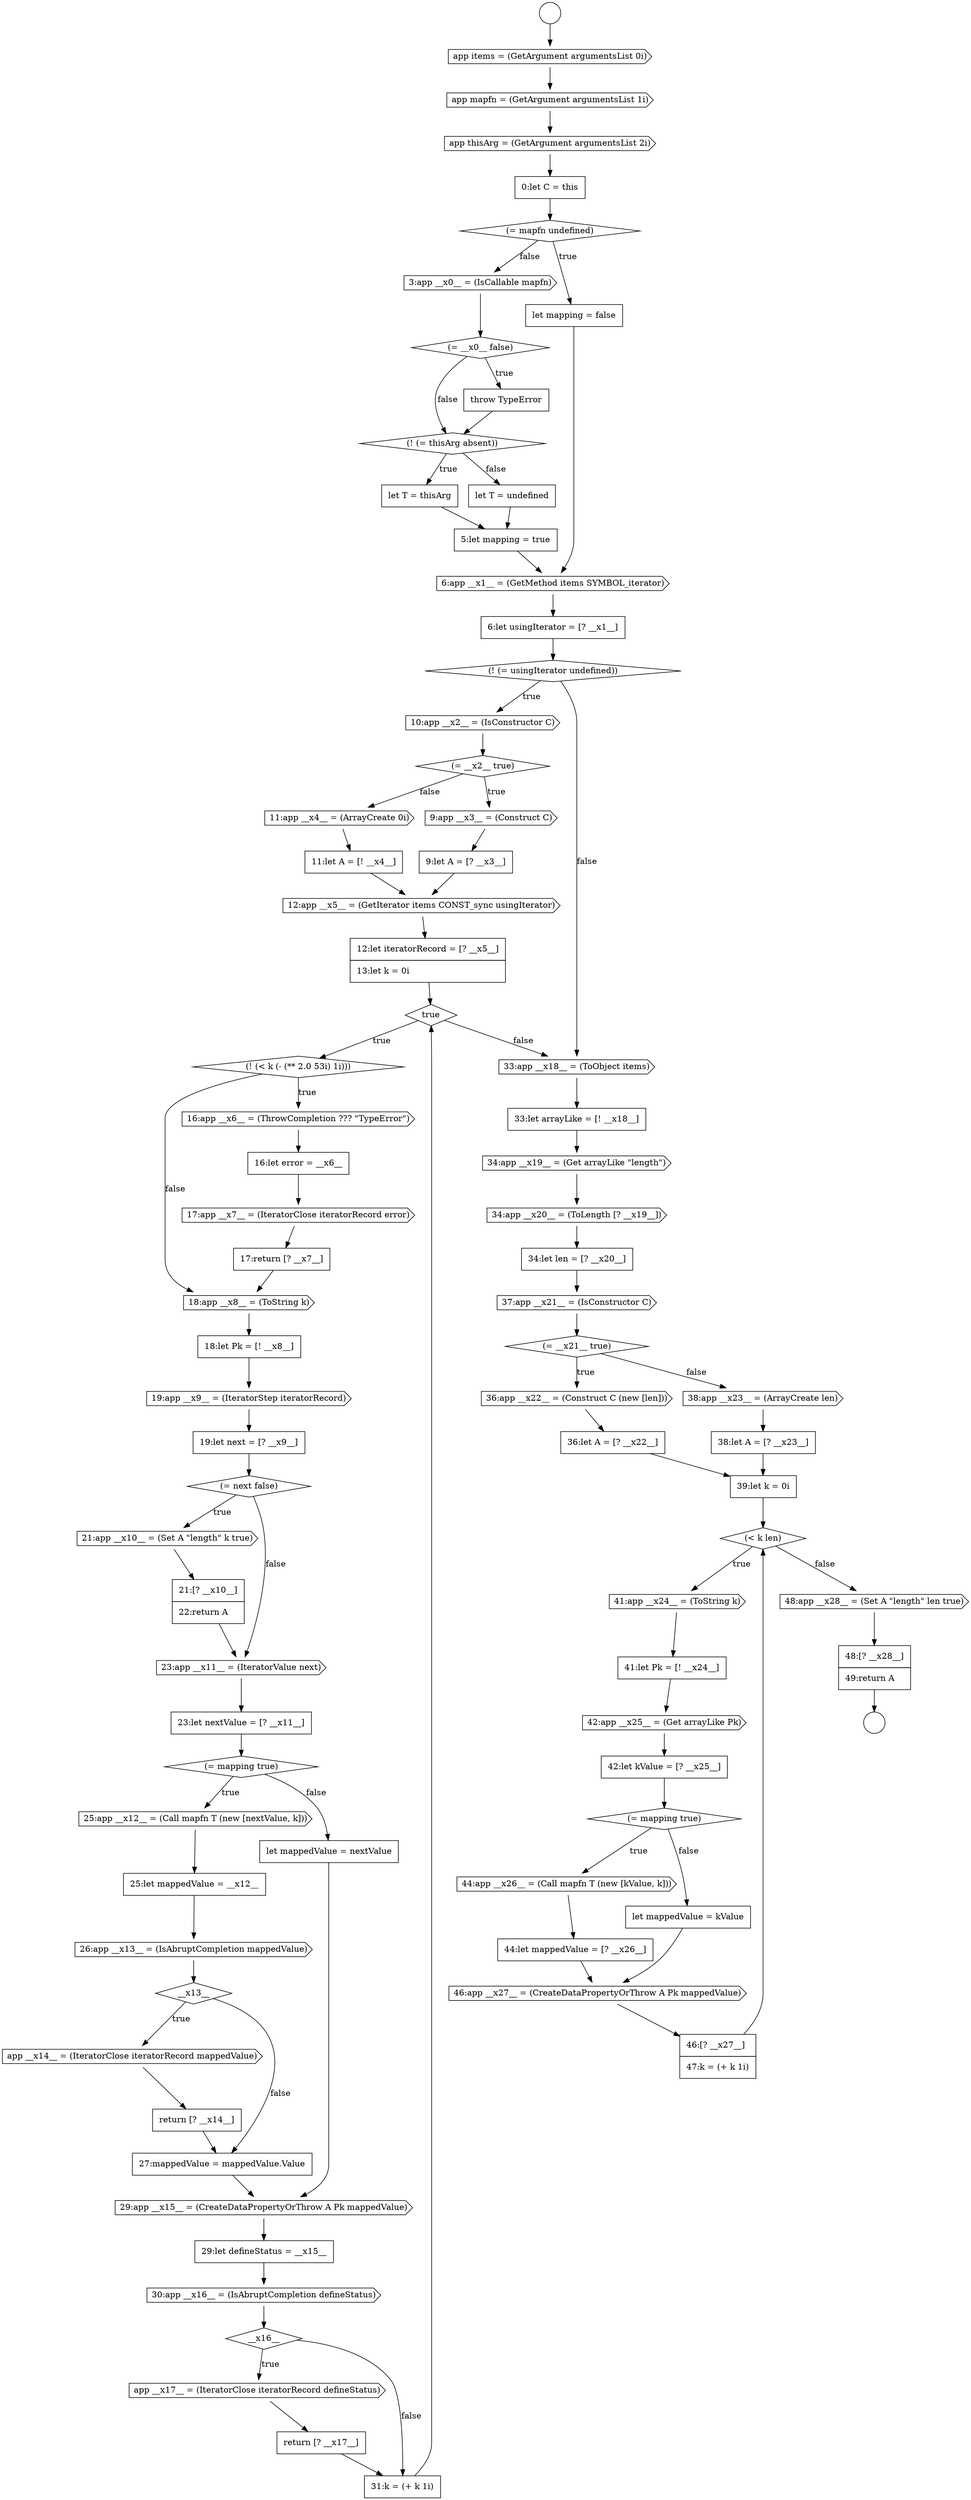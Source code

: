 digraph {
  node14552 [shape=none, margin=0, label=<<font color="black">
    <table border="0" cellborder="1" cellspacing="0" cellpadding="10">
      <tr><td align="left">0:let C = this</td></tr>
    </table>
  </font>> color="black" fillcolor="white" style=filled]
  node14622 [shape=cds, label=<<font color="black">44:app __x26__ = (Call mapfn T (new [kValue, k]))</font>> color="black" fillcolor="white" style=filled]
  node14605 [shape=none, margin=0, label=<<font color="black">
    <table border="0" cellborder="1" cellspacing="0" cellpadding="10">
      <tr><td align="left">33:let arrayLike = [! __x18__]</td></tr>
    </table>
  </font>> color="black" fillcolor="white" style=filled]
  node14601 [shape=cds, label=<<font color="black">app __x17__ = (IteratorClose iteratorRecord defineStatus)</font>> color="black" fillcolor="white" style=filled]
  node14572 [shape=none, margin=0, label=<<font color="black">
    <table border="0" cellborder="1" cellspacing="0" cellpadding="10">
      <tr><td align="left">12:let iteratorRecord = [? __x5__]</td></tr>
      <tr><td align="left">13:let k = 0i</td></tr>
    </table>
  </font>> color="black" fillcolor="white" style=filled]
  node14576 [shape=none, margin=0, label=<<font color="black">
    <table border="0" cellborder="1" cellspacing="0" cellpadding="10">
      <tr><td align="left">16:let error = __x6__</td></tr>
    </table>
  </font>> color="black" fillcolor="white" style=filled]
  node14607 [shape=cds, label=<<font color="black">34:app __x20__ = (ToLength [? __x19__])</font>> color="black" fillcolor="white" style=filled]
  node14618 [shape=none, margin=0, label=<<font color="black">
    <table border="0" cellborder="1" cellspacing="0" cellpadding="10">
      <tr><td align="left">41:let Pk = [! __x24__]</td></tr>
    </table>
  </font>> color="black" fillcolor="white" style=filled]
  node14606 [shape=cds, label=<<font color="black">34:app __x19__ = (Get arrayLike &quot;length&quot;)</font>> color="black" fillcolor="white" style=filled]
  node14574 [shape=diamond, label=<<font color="black">(! (&lt; k (- (** 2.0 53i) 1i)))</font>> color="black" fillcolor="white" style=filled]
  node14585 [shape=none, margin=0, label=<<font color="black">
    <table border="0" cellborder="1" cellspacing="0" cellpadding="10">
      <tr><td align="left">21:[? __x10__]</td></tr>
      <tr><td align="left">22:return A</td></tr>
    </table>
  </font>> color="black" fillcolor="white" style=filled]
  node14625 [shape=cds, label=<<font color="black">46:app __x27__ = (CreateDataPropertyOrThrow A Pk mappedValue)</font>> color="black" fillcolor="white" style=filled]
  node14570 [shape=none, margin=0, label=<<font color="black">
    <table border="0" cellborder="1" cellspacing="0" cellpadding="10">
      <tr><td align="left">11:let A = [! __x4__]</td></tr>
    </table>
  </font>> color="black" fillcolor="white" style=filled]
  node14617 [shape=cds, label=<<font color="black">41:app __x24__ = (ToString k)</font>> color="black" fillcolor="white" style=filled]
  node14602 [shape=none, margin=0, label=<<font color="black">
    <table border="0" cellborder="1" cellspacing="0" cellpadding="10">
      <tr><td align="left">return [? __x17__]</td></tr>
    </table>
  </font>> color="black" fillcolor="white" style=filled]
  node14591 [shape=cds, label=<<font color="black">26:app __x13__ = (IsAbruptCompletion mappedValue)</font>> color="black" fillcolor="white" style=filled]
  node14559 [shape=none, margin=0, label=<<font color="black">
    <table border="0" cellborder="1" cellspacing="0" cellpadding="10">
      <tr><td align="left">let T = thisArg</td></tr>
    </table>
  </font>> color="black" fillcolor="white" style=filled]
  node14553 [shape=diamond, label=<<font color="black">(= mapfn undefined)</font>> color="black" fillcolor="white" style=filled]
  node14612 [shape=none, margin=0, label=<<font color="black">
    <table border="0" cellborder="1" cellspacing="0" cellpadding="10">
      <tr><td align="left">36:let A = [? __x22__]</td></tr>
    </table>
  </font>> color="black" fillcolor="white" style=filled]
  node14611 [shape=cds, label=<<font color="black">36:app __x22__ = (Construct C (new [len]))</font>> color="black" fillcolor="white" style=filled]
  node14616 [shape=diamond, label=<<font color="black">(&lt; k len)</font>> color="black" fillcolor="white" style=filled]
  node14564 [shape=diamond, label=<<font color="black">(! (= usingIterator undefined))</font>> color="black" fillcolor="white" style=filled]
  node14597 [shape=cds, label=<<font color="black">29:app __x15__ = (CreateDataPropertyOrThrow A Pk mappedValue)</font>> color="black" fillcolor="white" style=filled]
  node14579 [shape=cds, label=<<font color="black">18:app __x8__ = (ToString k)</font>> color="black" fillcolor="white" style=filled]
  node14584 [shape=cds, label=<<font color="black">21:app __x10__ = (Set A &quot;length&quot; k true)</font>> color="black" fillcolor="white" style=filled]
  node14547 [shape=circle label=" " color="black" fillcolor="white" style=filled]
  node14569 [shape=cds, label=<<font color="black">11:app __x4__ = (ArrayCreate 0i)</font>> color="black" fillcolor="white" style=filled]
  node14558 [shape=diamond, label=<<font color="black">(! (= thisArg absent))</font>> color="black" fillcolor="white" style=filled]
  node14588 [shape=diamond, label=<<font color="black">(= mapping true)</font>> color="black" fillcolor="white" style=filled]
  node14556 [shape=diamond, label=<<font color="black">(= __x0__ false)</font>> color="black" fillcolor="white" style=filled]
  node14565 [shape=cds, label=<<font color="black">10:app __x2__ = (IsConstructor C)</font>> color="black" fillcolor="white" style=filled]
  node14623 [shape=none, margin=0, label=<<font color="black">
    <table border="0" cellborder="1" cellspacing="0" cellpadding="10">
      <tr><td align="left">44:let mappedValue = [? __x26__]</td></tr>
    </table>
  </font>> color="black" fillcolor="white" style=filled]
  node14613 [shape=cds, label=<<font color="black">38:app __x23__ = (ArrayCreate len)</font>> color="black" fillcolor="white" style=filled]
  node14566 [shape=diamond, label=<<font color="black">(= __x2__ true)</font>> color="black" fillcolor="white" style=filled]
  node14580 [shape=none, margin=0, label=<<font color="black">
    <table border="0" cellborder="1" cellspacing="0" cellpadding="10">
      <tr><td align="left">18:let Pk = [! __x8__]</td></tr>
    </table>
  </font>> color="black" fillcolor="white" style=filled]
  node14598 [shape=none, margin=0, label=<<font color="black">
    <table border="0" cellborder="1" cellspacing="0" cellpadding="10">
      <tr><td align="left">29:let defineStatus = __x15__</td></tr>
    </table>
  </font>> color="black" fillcolor="white" style=filled]
  node14561 [shape=none, margin=0, label=<<font color="black">
    <table border="0" cellborder="1" cellspacing="0" cellpadding="10">
      <tr><td align="left">5:let mapping = true</td></tr>
    </table>
  </font>> color="black" fillcolor="white" style=filled]
  node14548 [shape=circle label=" " color="black" fillcolor="white" style=filled]
  node14590 [shape=none, margin=0, label=<<font color="black">
    <table border="0" cellborder="1" cellspacing="0" cellpadding="10">
      <tr><td align="left">25:let mappedValue = __x12__</td></tr>
    </table>
  </font>> color="black" fillcolor="white" style=filled]
  node14573 [shape=diamond, label=<<font color="black">true</font>> color="black" fillcolor="white" style=filled]
  node14593 [shape=cds, label=<<font color="black">app __x14__ = (IteratorClose iteratorRecord mappedValue)</font>> color="black" fillcolor="white" style=filled]
  node14620 [shape=none, margin=0, label=<<font color="black">
    <table border="0" cellborder="1" cellspacing="0" cellpadding="10">
      <tr><td align="left">42:let kValue = [? __x25__]</td></tr>
    </table>
  </font>> color="black" fillcolor="white" style=filled]
  node14619 [shape=cds, label=<<font color="black">42:app __x25__ = (Get arrayLike Pk)</font>> color="black" fillcolor="white" style=filled]
  node14608 [shape=none, margin=0, label=<<font color="black">
    <table border="0" cellborder="1" cellspacing="0" cellpadding="10">
      <tr><td align="left">34:let len = [? __x20__]</td></tr>
    </table>
  </font>> color="black" fillcolor="white" style=filled]
  node14587 [shape=none, margin=0, label=<<font color="black">
    <table border="0" cellborder="1" cellspacing="0" cellpadding="10">
      <tr><td align="left">23:let nextValue = [? __x11__]</td></tr>
    </table>
  </font>> color="black" fillcolor="white" style=filled]
  node14549 [shape=cds, label=<<font color="black">app items = (GetArgument argumentsList 0i)</font>> color="black" fillcolor="white" style=filled]
  node14627 [shape=cds, label=<<font color="black">48:app __x28__ = (Set A &quot;length&quot; len true)</font>> color="black" fillcolor="white" style=filled]
  node14595 [shape=none, margin=0, label=<<font color="black">
    <table border="0" cellborder="1" cellspacing="0" cellpadding="10">
      <tr><td align="left">27:mappedValue = mappedValue.Value</td></tr>
    </table>
  </font>> color="black" fillcolor="white" style=filled]
  node14581 [shape=cds, label=<<font color="black">19:app __x9__ = (IteratorStep iteratorRecord)</font>> color="black" fillcolor="white" style=filled]
  node14555 [shape=cds, label=<<font color="black">3:app __x0__ = (IsCallable mapfn)</font>> color="black" fillcolor="white" style=filled]
  node14614 [shape=none, margin=0, label=<<font color="black">
    <table border="0" cellborder="1" cellspacing="0" cellpadding="10">
      <tr><td align="left">38:let A = [? __x23__]</td></tr>
    </table>
  </font>> color="black" fillcolor="white" style=filled]
  node14577 [shape=cds, label=<<font color="black">17:app __x7__ = (IteratorClose iteratorRecord error)</font>> color="black" fillcolor="white" style=filled]
  node14628 [shape=none, margin=0, label=<<font color="black">
    <table border="0" cellborder="1" cellspacing="0" cellpadding="10">
      <tr><td align="left">48:[? __x28__]</td></tr>
      <tr><td align="left">49:return A</td></tr>
    </table>
  </font>> color="black" fillcolor="white" style=filled]
  node14599 [shape=cds, label=<<font color="black">30:app __x16__ = (IsAbruptCompletion defineStatus)</font>> color="black" fillcolor="white" style=filled]
  node14594 [shape=none, margin=0, label=<<font color="black">
    <table border="0" cellborder="1" cellspacing="0" cellpadding="10">
      <tr><td align="left">return [? __x14__]</td></tr>
    </table>
  </font>> color="black" fillcolor="white" style=filled]
  node14609 [shape=cds, label=<<font color="black">37:app __x21__ = (IsConstructor C)</font>> color="black" fillcolor="white" style=filled]
  node14562 [shape=cds, label=<<font color="black">6:app __x1__ = (GetMethod items SYMBOL_iterator)</font>> color="black" fillcolor="white" style=filled]
  node14624 [shape=none, margin=0, label=<<font color="black">
    <table border="0" cellborder="1" cellspacing="0" cellpadding="10">
      <tr><td align="left">let mappedValue = kValue</td></tr>
    </table>
  </font>> color="black" fillcolor="white" style=filled]
  node14557 [shape=none, margin=0, label=<<font color="black">
    <table border="0" cellborder="1" cellspacing="0" cellpadding="10">
      <tr><td align="left">throw TypeError</td></tr>
    </table>
  </font>> color="black" fillcolor="white" style=filled]
  node14604 [shape=cds, label=<<font color="black">33:app __x18__ = (ToObject items)</font>> color="black" fillcolor="white" style=filled]
  node14550 [shape=cds, label=<<font color="black">app mapfn = (GetArgument argumentsList 1i)</font>> color="black" fillcolor="white" style=filled]
  node14589 [shape=cds, label=<<font color="black">25:app __x12__ = (Call mapfn T (new [nextValue, k]))</font>> color="black" fillcolor="white" style=filled]
  node14567 [shape=cds, label=<<font color="black">9:app __x3__ = (Construct C)</font>> color="black" fillcolor="white" style=filled]
  node14554 [shape=none, margin=0, label=<<font color="black">
    <table border="0" cellborder="1" cellspacing="0" cellpadding="10">
      <tr><td align="left">let mapping = false</td></tr>
    </table>
  </font>> color="black" fillcolor="white" style=filled]
  node14586 [shape=cds, label=<<font color="black">23:app __x11__ = (IteratorValue next)</font>> color="black" fillcolor="white" style=filled]
  node14626 [shape=none, margin=0, label=<<font color="black">
    <table border="0" cellborder="1" cellspacing="0" cellpadding="10">
      <tr><td align="left">46:[? __x27__]</td></tr>
      <tr><td align="left">47:k = (+ k 1i)</td></tr>
    </table>
  </font>> color="black" fillcolor="white" style=filled]
  node14571 [shape=cds, label=<<font color="black">12:app __x5__ = (GetIterator items CONST_sync usingIterator)</font>> color="black" fillcolor="white" style=filled]
  node14560 [shape=none, margin=0, label=<<font color="black">
    <table border="0" cellborder="1" cellspacing="0" cellpadding="10">
      <tr><td align="left">let T = undefined</td></tr>
    </table>
  </font>> color="black" fillcolor="white" style=filled]
  node14596 [shape=none, margin=0, label=<<font color="black">
    <table border="0" cellborder="1" cellspacing="0" cellpadding="10">
      <tr><td align="left">let mappedValue = nextValue</td></tr>
    </table>
  </font>> color="black" fillcolor="white" style=filled]
  node14575 [shape=cds, label=<<font color="black">16:app __x6__ = (ThrowCompletion ??? &quot;TypeError&quot;)</font>> color="black" fillcolor="white" style=filled]
  node14592 [shape=diamond, label=<<font color="black">__x13__</font>> color="black" fillcolor="white" style=filled]
  node14582 [shape=none, margin=0, label=<<font color="black">
    <table border="0" cellborder="1" cellspacing="0" cellpadding="10">
      <tr><td align="left">19:let next = [? __x9__]</td></tr>
    </table>
  </font>> color="black" fillcolor="white" style=filled]
  node14551 [shape=cds, label=<<font color="black">app thisArg = (GetArgument argumentsList 2i)</font>> color="black" fillcolor="white" style=filled]
  node14615 [shape=none, margin=0, label=<<font color="black">
    <table border="0" cellborder="1" cellspacing="0" cellpadding="10">
      <tr><td align="left">39:let k = 0i</td></tr>
    </table>
  </font>> color="black" fillcolor="white" style=filled]
  node14578 [shape=none, margin=0, label=<<font color="black">
    <table border="0" cellborder="1" cellspacing="0" cellpadding="10">
      <tr><td align="left">17:return [? __x7__]</td></tr>
    </table>
  </font>> color="black" fillcolor="white" style=filled]
  node14600 [shape=diamond, label=<<font color="black">__x16__</font>> color="black" fillcolor="white" style=filled]
  node14563 [shape=none, margin=0, label=<<font color="black">
    <table border="0" cellborder="1" cellspacing="0" cellpadding="10">
      <tr><td align="left">6:let usingIterator = [? __x1__]</td></tr>
    </table>
  </font>> color="black" fillcolor="white" style=filled]
  node14610 [shape=diamond, label=<<font color="black">(= __x21__ true)</font>> color="black" fillcolor="white" style=filled]
  node14603 [shape=none, margin=0, label=<<font color="black">
    <table border="0" cellborder="1" cellspacing="0" cellpadding="10">
      <tr><td align="left">31:k = (+ k 1i)</td></tr>
    </table>
  </font>> color="black" fillcolor="white" style=filled]
  node14621 [shape=diamond, label=<<font color="black">(= mapping true)</font>> color="black" fillcolor="white" style=filled]
  node14568 [shape=none, margin=0, label=<<font color="black">
    <table border="0" cellborder="1" cellspacing="0" cellpadding="10">
      <tr><td align="left">9:let A = [? __x3__]</td></tr>
    </table>
  </font>> color="black" fillcolor="white" style=filled]
  node14583 [shape=diamond, label=<<font color="black">(= next false)</font>> color="black" fillcolor="white" style=filled]
  node14593 -> node14594 [ color="black"]
  node14606 -> node14607 [ color="black"]
  node14615 -> node14616 [ color="black"]
  node14598 -> node14599 [ color="black"]
  node14590 -> node14591 [ color="black"]
  node14578 -> node14579 [ color="black"]
  node14576 -> node14577 [ color="black"]
  node14560 -> node14561 [ color="black"]
  node14601 -> node14602 [ color="black"]
  node14584 -> node14585 [ color="black"]
  node14620 -> node14621 [ color="black"]
  node14563 -> node14564 [ color="black"]
  node14552 -> node14553 [ color="black"]
  node14559 -> node14561 [ color="black"]
  node14609 -> node14610 [ color="black"]
  node14627 -> node14628 [ color="black"]
  node14557 -> node14558 [ color="black"]
  node14588 -> node14589 [label=<<font color="black">true</font>> color="black"]
  node14588 -> node14596 [label=<<font color="black">false</font>> color="black"]
  node14596 -> node14597 [ color="black"]
  node14564 -> node14565 [label=<<font color="black">true</font>> color="black"]
  node14564 -> node14604 [label=<<font color="black">false</font>> color="black"]
  node14612 -> node14615 [ color="black"]
  node14621 -> node14622 [label=<<font color="black">true</font>> color="black"]
  node14621 -> node14624 [label=<<font color="black">false</font>> color="black"]
  node14616 -> node14617 [label=<<font color="black">true</font>> color="black"]
  node14616 -> node14627 [label=<<font color="black">false</font>> color="black"]
  node14617 -> node14618 [ color="black"]
  node14604 -> node14605 [ color="black"]
  node14568 -> node14571 [ color="black"]
  node14586 -> node14587 [ color="black"]
  node14580 -> node14581 [ color="black"]
  node14594 -> node14595 [ color="black"]
  node14573 -> node14574 [label=<<font color="black">true</font>> color="black"]
  node14573 -> node14604 [label=<<font color="black">false</font>> color="black"]
  node14581 -> node14582 [ color="black"]
  node14626 -> node14616 [ color="black"]
  node14587 -> node14588 [ color="black"]
  node14602 -> node14603 [ color="black"]
  node14550 -> node14551 [ color="black"]
  node14614 -> node14615 [ color="black"]
  node14605 -> node14606 [ color="black"]
  node14623 -> node14625 [ color="black"]
  node14553 -> node14554 [label=<<font color="black">true</font>> color="black"]
  node14553 -> node14555 [label=<<font color="black">false</font>> color="black"]
  node14554 -> node14562 [ color="black"]
  node14571 -> node14572 [ color="black"]
  node14565 -> node14566 [ color="black"]
  node14577 -> node14578 [ color="black"]
  node14624 -> node14625 [ color="black"]
  node14611 -> node14612 [ color="black"]
  node14547 -> node14549 [ color="black"]
  node14600 -> node14601 [label=<<font color="black">true</font>> color="black"]
  node14600 -> node14603 [label=<<font color="black">false</font>> color="black"]
  node14625 -> node14626 [ color="black"]
  node14591 -> node14592 [ color="black"]
  node14610 -> node14611 [label=<<font color="black">true</font>> color="black"]
  node14610 -> node14613 [label=<<font color="black">false</font>> color="black"]
  node14582 -> node14583 [ color="black"]
  node14575 -> node14576 [ color="black"]
  node14561 -> node14562 [ color="black"]
  node14583 -> node14584 [label=<<font color="black">true</font>> color="black"]
  node14583 -> node14586 [label=<<font color="black">false</font>> color="black"]
  node14592 -> node14593 [label=<<font color="black">true</font>> color="black"]
  node14592 -> node14595 [label=<<font color="black">false</font>> color="black"]
  node14603 -> node14573 [ color="black"]
  node14574 -> node14575 [label=<<font color="black">true</font>> color="black"]
  node14574 -> node14579 [label=<<font color="black">false</font>> color="black"]
  node14549 -> node14550 [ color="black"]
  node14597 -> node14598 [ color="black"]
  node14562 -> node14563 [ color="black"]
  node14572 -> node14573 [ color="black"]
  node14579 -> node14580 [ color="black"]
  node14558 -> node14559 [label=<<font color="black">true</font>> color="black"]
  node14558 -> node14560 [label=<<font color="black">false</font>> color="black"]
  node14551 -> node14552 [ color="black"]
  node14608 -> node14609 [ color="black"]
  node14585 -> node14586 [ color="black"]
  node14555 -> node14556 [ color="black"]
  node14599 -> node14600 [ color="black"]
  node14589 -> node14590 [ color="black"]
  node14570 -> node14571 [ color="black"]
  node14622 -> node14623 [ color="black"]
  node14567 -> node14568 [ color="black"]
  node14566 -> node14567 [label=<<font color="black">true</font>> color="black"]
  node14566 -> node14569 [label=<<font color="black">false</font>> color="black"]
  node14619 -> node14620 [ color="black"]
  node14607 -> node14608 [ color="black"]
  node14556 -> node14557 [label=<<font color="black">true</font>> color="black"]
  node14556 -> node14558 [label=<<font color="black">false</font>> color="black"]
  node14618 -> node14619 [ color="black"]
  node14595 -> node14597 [ color="black"]
  node14613 -> node14614 [ color="black"]
  node14628 -> node14548 [ color="black"]
  node14569 -> node14570 [ color="black"]
}
